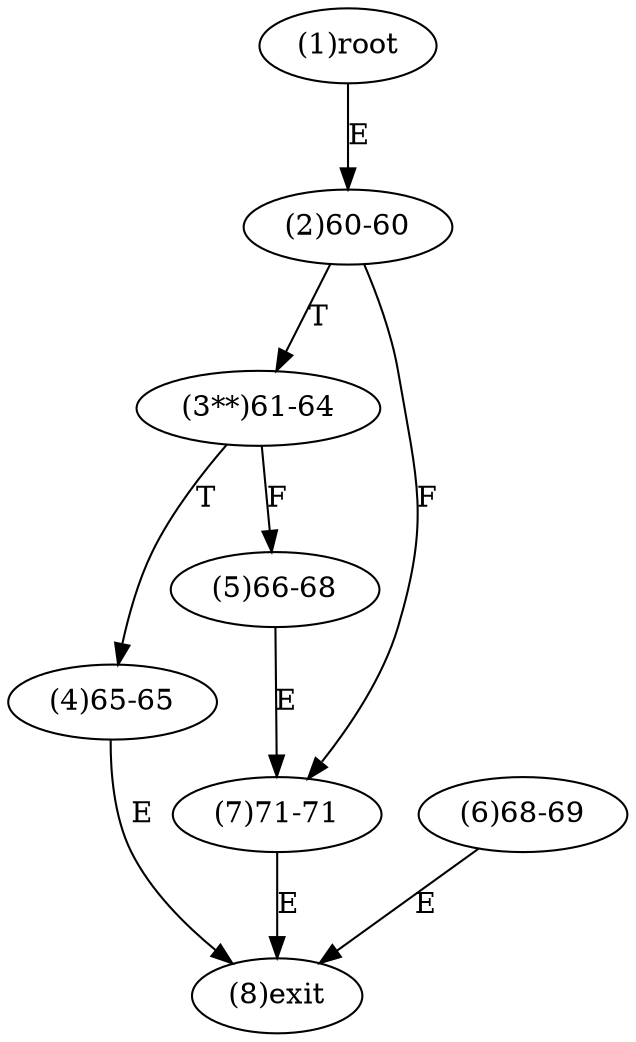digraph "" { 
1[ label="(1)root"];
2[ label="(2)60-60"];
3[ label="(3**)61-64"];
4[ label="(4)65-65"];
5[ label="(5)66-68"];
6[ label="(6)68-69"];
7[ label="(7)71-71"];
8[ label="(8)exit"];
1->2[ label="E"];
2->7[ label="F"];
2->3[ label="T"];
3->5[ label="F"];
3->4[ label="T"];
4->8[ label="E"];
5->7[ label="E"];
6->8[ label="E"];
7->8[ label="E"];
}